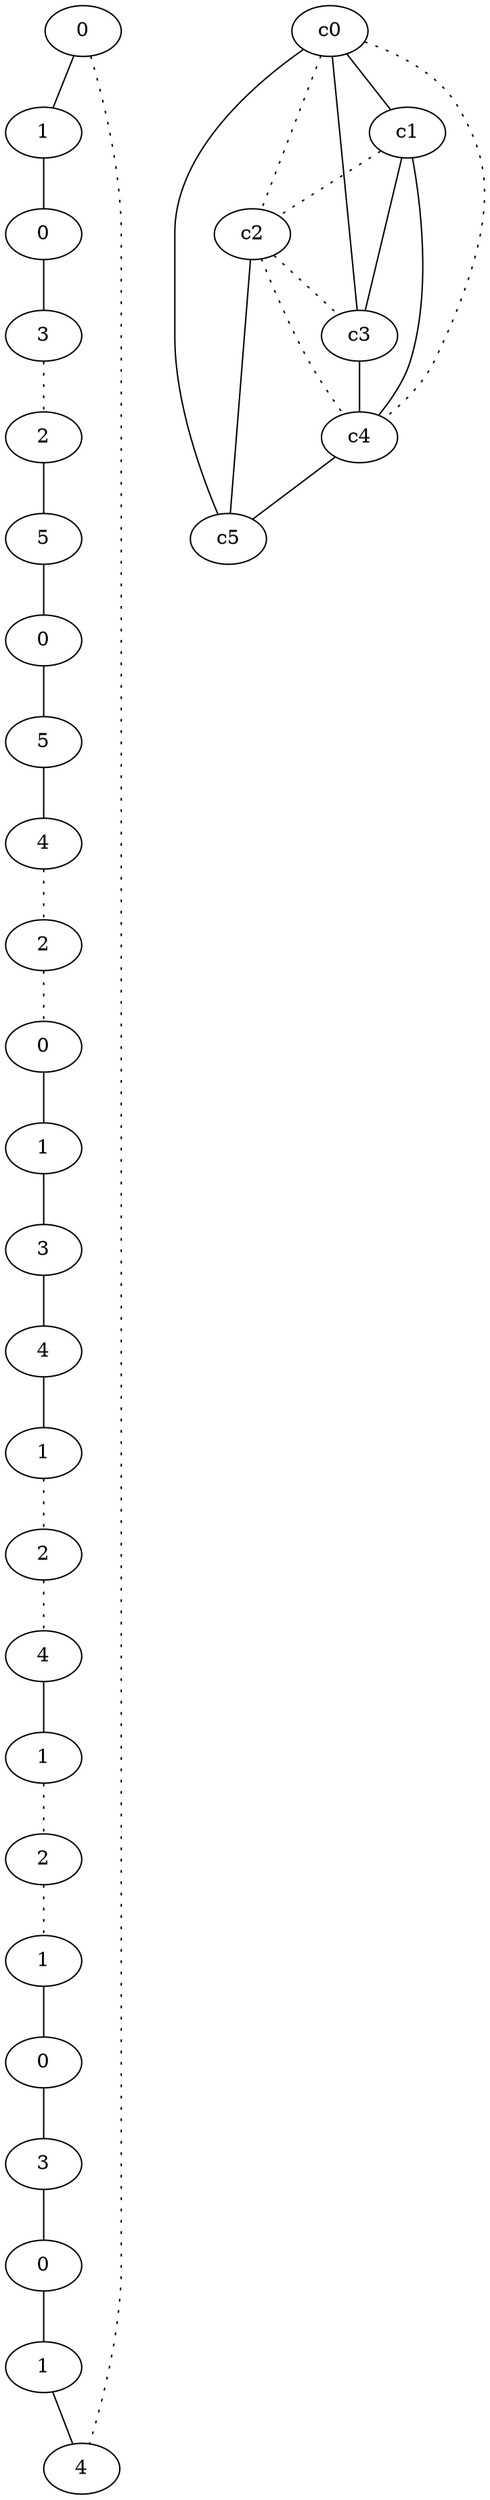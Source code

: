 graph {
a0[label=0];
a1[label=1];
a2[label=0];
a3[label=3];
a4[label=2];
a5[label=5];
a6[label=0];
a7[label=5];
a8[label=4];
a9[label=2];
a10[label=0];
a11[label=1];
a12[label=3];
a13[label=4];
a14[label=1];
a15[label=2];
a16[label=4];
a17[label=1];
a18[label=2];
a19[label=1];
a20[label=0];
a21[label=3];
a22[label=0];
a23[label=1];
a24[label=4];
a0 -- a1;
a0 -- a24 [style=dotted];
a1 -- a2;
a2 -- a3;
a3 -- a4 [style=dotted];
a4 -- a5;
a5 -- a6;
a6 -- a7;
a7 -- a8;
a8 -- a9 [style=dotted];
a9 -- a10 [style=dotted];
a10 -- a11;
a11 -- a12;
a12 -- a13;
a13 -- a14;
a14 -- a15 [style=dotted];
a15 -- a16 [style=dotted];
a16 -- a17;
a17 -- a18 [style=dotted];
a18 -- a19 [style=dotted];
a19 -- a20;
a20 -- a21;
a21 -- a22;
a22 -- a23;
a23 -- a24;
c0 -- c1;
c0 -- c2 [style=dotted];
c0 -- c3;
c0 -- c4 [style=dotted];
c0 -- c5;
c1 -- c2 [style=dotted];
c1 -- c3;
c1 -- c4;
c2 -- c3 [style=dotted];
c2 -- c4 [style=dotted];
c2 -- c5;
c3 -- c4;
c4 -- c5;
}
